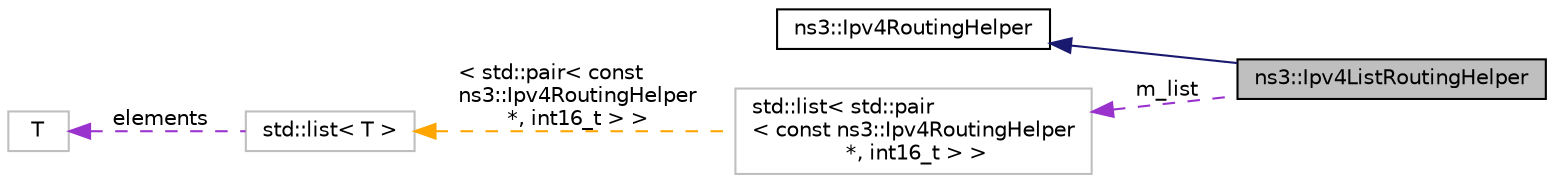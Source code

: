 digraph "ns3::Ipv4ListRoutingHelper"
{
 // LATEX_PDF_SIZE
  edge [fontname="Helvetica",fontsize="10",labelfontname="Helvetica",labelfontsize="10"];
  node [fontname="Helvetica",fontsize="10",shape=record];
  rankdir="LR";
  Node1 [label="ns3::Ipv4ListRoutingHelper",height=0.2,width=0.4,color="black", fillcolor="grey75", style="filled", fontcolor="black",tooltip="Helper class that adds ns3::Ipv4ListRouting objects."];
  Node2 -> Node1 [dir="back",color="midnightblue",fontsize="10",style="solid",fontname="Helvetica"];
  Node2 [label="ns3::Ipv4RoutingHelper",height=0.2,width=0.4,color="black", fillcolor="white", style="filled",URL="$classns3_1_1_ipv4_routing_helper.html",tooltip="a factory to create ns3::Ipv4RoutingProtocol objects"];
  Node3 -> Node1 [dir="back",color="darkorchid3",fontsize="10",style="dashed",label=" m_list" ,fontname="Helvetica"];
  Node3 [label="std::list\< std::pair\l\< const ns3::Ipv4RoutingHelper\l *, int16_t \> \>",height=0.2,width=0.4,color="grey75", fillcolor="white", style="filled",tooltip=" "];
  Node4 -> Node3 [dir="back",color="orange",fontsize="10",style="dashed",label=" \< std::pair\< const\l ns3::Ipv4RoutingHelper\l *, int16_t \> \>" ,fontname="Helvetica"];
  Node4 [label="std::list\< T \>",height=0.2,width=0.4,color="grey75", fillcolor="white", style="filled",tooltip=" "];
  Node5 -> Node4 [dir="back",color="darkorchid3",fontsize="10",style="dashed",label=" elements" ,fontname="Helvetica"];
  Node5 [label="T",height=0.2,width=0.4,color="grey75", fillcolor="white", style="filled",tooltip=" "];
}
